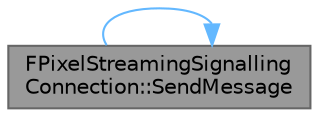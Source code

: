 digraph "FPixelStreamingSignallingConnection::SendMessage"
{
 // INTERACTIVE_SVG=YES
 // LATEX_PDF_SIZE
  bgcolor="transparent";
  edge [fontname=Helvetica,fontsize=10,labelfontname=Helvetica,labelfontsize=10];
  node [fontname=Helvetica,fontsize=10,shape=box,height=0.2,width=0.4];
  rankdir="LR";
  Node1 [id="Node000001",label="FPixelStreamingSignalling\lConnection::SendMessage",height=0.2,width=0.4,color="gray40", fillcolor="grey60", style="filled", fontcolor="black",tooltip="Send a message to the signalling server."];
  Node1 -> Node1 [id="edge1_Node000001_Node000001",color="steelblue1",style="solid",tooltip=" "];
}
